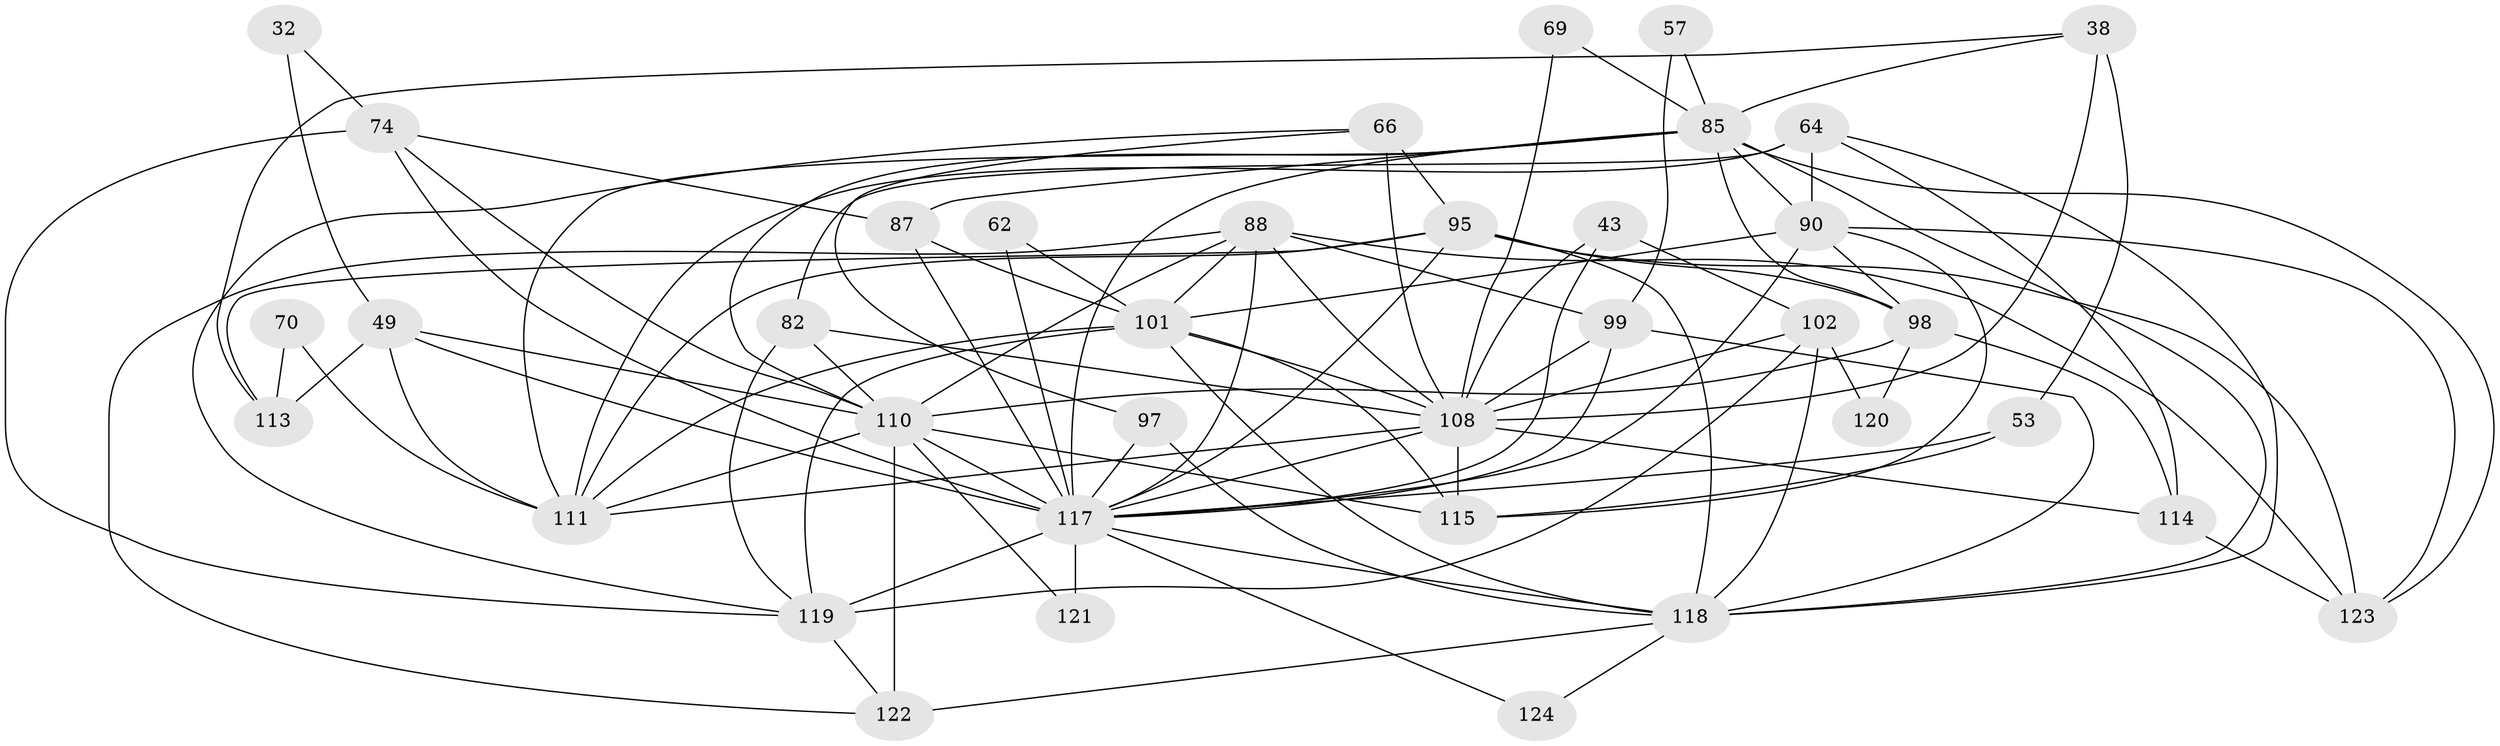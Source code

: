 // original degree distribution, {4: 0.28225806451612906, 3: 0.20161290322580644, 2: 0.20161290322580644, 5: 0.16129032258064516, 6: 0.06451612903225806, 7: 0.06451612903225806, 11: 0.008064516129032258, 8: 0.016129032258064516}
// Generated by graph-tools (version 1.1) at 2025/52/03/04/25 21:52:42]
// undirected, 37 vertices, 101 edges
graph export_dot {
graph [start="1"]
  node [color=gray90,style=filled];
  32;
  38;
  43 [super="+16"];
  49 [super="+17"];
  53 [super="+12+36"];
  57;
  62;
  64 [super="+26"];
  66 [super="+37"];
  69;
  70;
  74 [super="+44"];
  82 [super="+35+61"];
  85 [super="+41+80"];
  87;
  88 [super="+52+24+73"];
  90 [super="+83"];
  95 [super="+11+13+89"];
  97 [super="+45"];
  98 [super="+78"];
  99 [super="+42"];
  101 [super="+25+92+91"];
  102 [super="+56"];
  108 [super="+72+40+94"];
  110 [super="+30+33+100"];
  111 [super="+77+96+79"];
  113 [super="+10"];
  114 [super="+14"];
  115 [super="+23"];
  117 [super="+50+86+104+116+105"];
  118 [super="+103"];
  119 [super="+19+112+109"];
  120;
  121;
  122 [super="+84"];
  123 [super="+106"];
  124;
  32 -- 74;
  32 -- 49;
  38 -- 53 [weight=2];
  38 -- 113;
  38 -- 85;
  38 -- 108;
  43 -- 117;
  43 -- 108;
  43 -- 102 [weight=2];
  49 -- 113 [weight=2];
  49 -- 110;
  49 -- 111;
  49 -- 117 [weight=3];
  53 -- 115 [weight=3];
  53 -- 117 [weight=2];
  57 -- 99;
  57 -- 85;
  62 -- 101;
  62 -- 117;
  64 -- 114;
  64 -- 90 [weight=2];
  64 -- 118;
  64 -- 111 [weight=2];
  64 -- 82 [weight=2];
  66 -- 119;
  66 -- 95;
  66 -- 97;
  66 -- 108 [weight=3];
  69 -- 85;
  69 -- 108;
  70 -- 113;
  70 -- 111;
  74 -- 87 [weight=2];
  74 -- 119;
  74 -- 117;
  74 -- 110;
  82 -- 119 [weight=2];
  82 -- 110;
  82 -- 108 [weight=2];
  85 -- 123;
  85 -- 87 [weight=2];
  85 -- 110;
  85 -- 118 [weight=2];
  85 -- 90 [weight=2];
  85 -- 98;
  85 -- 111 [weight=2];
  85 -- 117 [weight=3];
  87 -- 101;
  87 -- 117;
  88 -- 122;
  88 -- 99 [weight=3];
  88 -- 108 [weight=2];
  88 -- 123 [weight=2];
  88 -- 110;
  88 -- 101;
  88 -- 117 [weight=4];
  90 -- 98;
  90 -- 115;
  90 -- 101 [weight=2];
  90 -- 123;
  90 -- 117;
  95 -- 123;
  95 -- 113;
  95 -- 118 [weight=2];
  95 -- 98;
  95 -- 111;
  95 -- 117;
  97 -- 118;
  97 -- 117;
  98 -- 114 [weight=2];
  98 -- 120;
  98 -- 110 [weight=2];
  99 -- 117;
  99 -- 108;
  99 -- 118 [weight=2];
  101 -- 119 [weight=4];
  101 -- 115 [weight=2];
  101 -- 118 [weight=2];
  101 -- 108;
  101 -- 111 [weight=2];
  102 -- 118 [weight=2];
  102 -- 119;
  102 -- 108 [weight=2];
  102 -- 120;
  108 -- 114;
  108 -- 115 [weight=2];
  108 -- 111 [weight=2];
  108 -- 117 [weight=2];
  110 -- 115 [weight=2];
  110 -- 122 [weight=3];
  110 -- 121;
  110 -- 111;
  110 -- 117;
  114 -- 123;
  117 -- 119 [weight=7];
  117 -- 124;
  117 -- 121 [weight=3];
  117 -- 118;
  118 -- 122 [weight=2];
  118 -- 124;
  119 -- 122;
}
